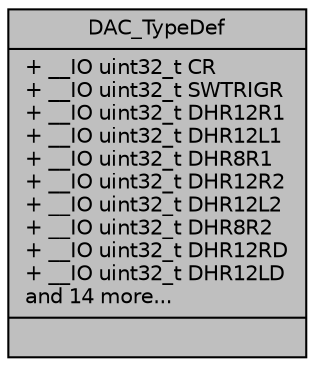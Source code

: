 digraph "DAC_TypeDef"
{
 // LATEX_PDF_SIZE
  edge [fontname="Helvetica",fontsize="10",labelfontname="Helvetica",labelfontsize="10"];
  node [fontname="Helvetica",fontsize="10",shape=record];
  Node1 [label="{DAC_TypeDef\n|+ __IO uint32_t CR\l+ __IO uint32_t SWTRIGR\l+ __IO uint32_t DHR12R1\l+ __IO uint32_t DHR12L1\l+ __IO uint32_t DHR8R1\l+ __IO uint32_t DHR12R2\l+ __IO uint32_t DHR12L2\l+ __IO uint32_t DHR8R2\l+ __IO uint32_t DHR12RD\l+ __IO uint32_t DHR12LD\land 14 more...\l|}",height=0.2,width=0.4,color="black", fillcolor="grey75", style="filled", fontcolor="black",tooltip="Digital to Analog Converter."];
}
